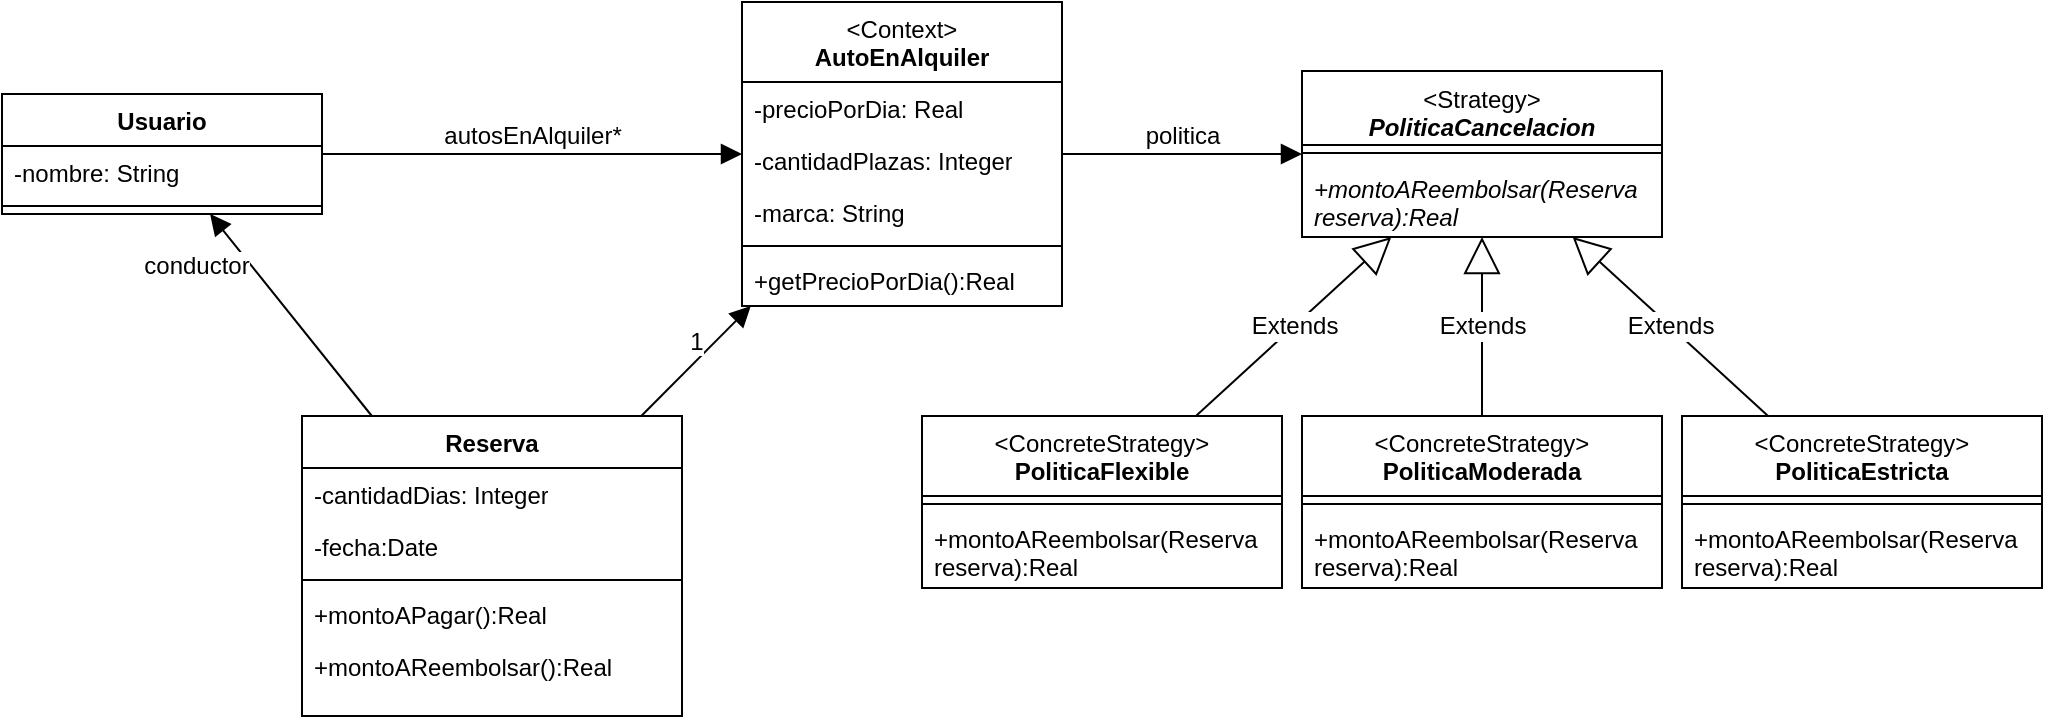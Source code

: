 <mxfile version="26.2.13">
  <diagram name="Página-1" id="u5RyIIWz56YAsa24G3Gc">
    <mxGraphModel dx="719" dy="2281" grid="1" gridSize="10" guides="1" tooltips="1" connect="1" arrows="1" fold="1" page="0" pageScale="1" pageWidth="827" pageHeight="1169" math="0" shadow="0">
      <root>
        <mxCell id="0" />
        <mxCell id="1" parent="0" />
        <mxCell id="pgb4HlOkiDtCLSu0nFpp-1" value="Usuario" style="swimlane;fontStyle=1;align=center;verticalAlign=top;childLayout=stackLayout;horizontal=1;startSize=26;horizontalStack=0;resizeParent=1;resizeParentMax=0;resizeLast=0;collapsible=1;marginBottom=0;whiteSpace=wrap;html=1;" vertex="1" parent="1">
          <mxGeometry x="90" y="-471" width="160" height="60" as="geometry" />
        </mxCell>
        <mxCell id="pgb4HlOkiDtCLSu0nFpp-2" value="-nombre: String" style="text;strokeColor=none;fillColor=none;align=left;verticalAlign=top;spacingLeft=4;spacingRight=4;overflow=hidden;rotatable=0;points=[[0,0.5],[1,0.5]];portConstraint=eastwest;whiteSpace=wrap;html=1;" vertex="1" parent="pgb4HlOkiDtCLSu0nFpp-1">
          <mxGeometry y="26" width="160" height="26" as="geometry" />
        </mxCell>
        <mxCell id="pgb4HlOkiDtCLSu0nFpp-3" value="" style="line;strokeWidth=1;fillColor=none;align=left;verticalAlign=middle;spacingTop=-1;spacingLeft=3;spacingRight=3;rotatable=0;labelPosition=right;points=[];portConstraint=eastwest;strokeColor=inherit;" vertex="1" parent="pgb4HlOkiDtCLSu0nFpp-1">
          <mxGeometry y="52" width="160" height="8" as="geometry" />
        </mxCell>
        <mxCell id="pgb4HlOkiDtCLSu0nFpp-5" value="&lt;span style=&quot;font-weight: normal;&quot;&gt;&amp;lt;Context&amp;gt;&lt;/span&gt;&lt;br&gt;AutoEnAlquiler" style="swimlane;fontStyle=1;align=center;verticalAlign=top;childLayout=stackLayout;horizontal=1;startSize=40;horizontalStack=0;resizeParent=1;resizeParentMax=0;resizeLast=0;collapsible=1;marginBottom=0;whiteSpace=wrap;html=1;" vertex="1" parent="1">
          <mxGeometry x="460" y="-517" width="160" height="152" as="geometry" />
        </mxCell>
        <mxCell id="pgb4HlOkiDtCLSu0nFpp-6" value="-precioPorDia: Real" style="text;strokeColor=none;fillColor=none;align=left;verticalAlign=top;spacingLeft=4;spacingRight=4;overflow=hidden;rotatable=0;points=[[0,0.5],[1,0.5]];portConstraint=eastwest;whiteSpace=wrap;html=1;" vertex="1" parent="pgb4HlOkiDtCLSu0nFpp-5">
          <mxGeometry y="40" width="160" height="26" as="geometry" />
        </mxCell>
        <mxCell id="pgb4HlOkiDtCLSu0nFpp-9" value="-cantidadPlazas: Integer" style="text;strokeColor=none;fillColor=none;align=left;verticalAlign=top;spacingLeft=4;spacingRight=4;overflow=hidden;rotatable=0;points=[[0,0.5],[1,0.5]];portConstraint=eastwest;whiteSpace=wrap;html=1;" vertex="1" parent="pgb4HlOkiDtCLSu0nFpp-5">
          <mxGeometry y="66" width="160" height="26" as="geometry" />
        </mxCell>
        <mxCell id="pgb4HlOkiDtCLSu0nFpp-10" value="-marca: String" style="text;strokeColor=none;fillColor=none;align=left;verticalAlign=top;spacingLeft=4;spacingRight=4;overflow=hidden;rotatable=0;points=[[0,0.5],[1,0.5]];portConstraint=eastwest;whiteSpace=wrap;html=1;" vertex="1" parent="pgb4HlOkiDtCLSu0nFpp-5">
          <mxGeometry y="92" width="160" height="26" as="geometry" />
        </mxCell>
        <mxCell id="pgb4HlOkiDtCLSu0nFpp-7" value="" style="line;strokeWidth=1;fillColor=none;align=left;verticalAlign=middle;spacingTop=-1;spacingLeft=3;spacingRight=3;rotatable=0;labelPosition=right;points=[];portConstraint=eastwest;strokeColor=inherit;" vertex="1" parent="pgb4HlOkiDtCLSu0nFpp-5">
          <mxGeometry y="118" width="160" height="8" as="geometry" />
        </mxCell>
        <mxCell id="pgb4HlOkiDtCLSu0nFpp-44" value="+getPrecioPorDia():Real" style="text;strokeColor=none;fillColor=none;align=left;verticalAlign=top;spacingLeft=4;spacingRight=4;overflow=hidden;rotatable=0;points=[[0,0.5],[1,0.5]];portConstraint=eastwest;whiteSpace=wrap;html=1;" vertex="1" parent="pgb4HlOkiDtCLSu0nFpp-5">
          <mxGeometry y="126" width="160" height="26" as="geometry" />
        </mxCell>
        <mxCell id="pgb4HlOkiDtCLSu0nFpp-11" value="Reserva" style="swimlane;fontStyle=1;align=center;verticalAlign=top;childLayout=stackLayout;horizontal=1;startSize=26;horizontalStack=0;resizeParent=1;resizeParentMax=0;resizeLast=0;collapsible=1;marginBottom=0;whiteSpace=wrap;html=1;" vertex="1" parent="1">
          <mxGeometry x="240" y="-310" width="190" height="150" as="geometry" />
        </mxCell>
        <mxCell id="pgb4HlOkiDtCLSu0nFpp-12" value="-cantidadDias: Integer" style="text;strokeColor=none;fillColor=none;align=left;verticalAlign=top;spacingLeft=4;spacingRight=4;overflow=hidden;rotatable=0;points=[[0,0.5],[1,0.5]];portConstraint=eastwest;whiteSpace=wrap;html=1;" vertex="1" parent="pgb4HlOkiDtCLSu0nFpp-11">
          <mxGeometry y="26" width="190" height="26" as="geometry" />
        </mxCell>
        <mxCell id="pgb4HlOkiDtCLSu0nFpp-15" value="-fecha:Date" style="text;strokeColor=none;fillColor=none;align=left;verticalAlign=top;spacingLeft=4;spacingRight=4;overflow=hidden;rotatable=0;points=[[0,0.5],[1,0.5]];portConstraint=eastwest;whiteSpace=wrap;html=1;" vertex="1" parent="pgb4HlOkiDtCLSu0nFpp-11">
          <mxGeometry y="52" width="190" height="26" as="geometry" />
        </mxCell>
        <mxCell id="pgb4HlOkiDtCLSu0nFpp-13" value="" style="line;strokeWidth=1;fillColor=none;align=left;verticalAlign=middle;spacingTop=-1;spacingLeft=3;spacingRight=3;rotatable=0;labelPosition=right;points=[];portConstraint=eastwest;strokeColor=inherit;" vertex="1" parent="pgb4HlOkiDtCLSu0nFpp-11">
          <mxGeometry y="78" width="190" height="8" as="geometry" />
        </mxCell>
        <mxCell id="pgb4HlOkiDtCLSu0nFpp-14" value="+montoAPagar():Real" style="text;strokeColor=none;fillColor=none;align=left;verticalAlign=top;spacingLeft=4;spacingRight=4;overflow=hidden;rotatable=0;points=[[0,0.5],[1,0.5]];portConstraint=eastwest;whiteSpace=wrap;html=1;" vertex="1" parent="pgb4HlOkiDtCLSu0nFpp-11">
          <mxGeometry y="86" width="190" height="26" as="geometry" />
        </mxCell>
        <mxCell id="pgb4HlOkiDtCLSu0nFpp-16" value="+montoAReembolsar():Real" style="text;strokeColor=none;fillColor=none;align=left;verticalAlign=top;spacingLeft=4;spacingRight=4;overflow=hidden;rotatable=0;points=[[0,0.5],[1,0.5]];portConstraint=eastwest;whiteSpace=wrap;html=1;" vertex="1" parent="pgb4HlOkiDtCLSu0nFpp-11">
          <mxGeometry y="112" width="190" height="38" as="geometry" />
        </mxCell>
        <mxCell id="pgb4HlOkiDtCLSu0nFpp-17" value="1" style="html=1;verticalAlign=bottom;endArrow=block;curved=0;rounded=0;fontSize=12;startSize=8;endSize=8;" edge="1" parent="1" source="pgb4HlOkiDtCLSu0nFpp-11" target="pgb4HlOkiDtCLSu0nFpp-5">
          <mxGeometry width="80" relative="1" as="geometry">
            <mxPoint x="310" y="-450" as="sourcePoint" />
            <mxPoint x="390" y="-450" as="targetPoint" />
          </mxGeometry>
        </mxCell>
        <mxCell id="pgb4HlOkiDtCLSu0nFpp-18" value="conductor" style="html=1;verticalAlign=bottom;endArrow=block;curved=0;rounded=0;fontSize=12;startSize=8;endSize=8;" edge="1" parent="1" source="pgb4HlOkiDtCLSu0nFpp-11" target="pgb4HlOkiDtCLSu0nFpp-1">
          <mxGeometry x="0.646" y="28" width="80" relative="1" as="geometry">
            <mxPoint x="310" y="-450" as="sourcePoint" />
            <mxPoint x="390" y="-450" as="targetPoint" />
            <mxPoint x="1" as="offset" />
          </mxGeometry>
        </mxCell>
        <mxCell id="pgb4HlOkiDtCLSu0nFpp-19" value="autosEnAlquiler*" style="html=1;verticalAlign=bottom;endArrow=block;curved=0;rounded=0;fontSize=12;startSize=8;endSize=8;" edge="1" parent="1" source="pgb4HlOkiDtCLSu0nFpp-1" target="pgb4HlOkiDtCLSu0nFpp-5">
          <mxGeometry width="80" relative="1" as="geometry">
            <mxPoint x="310" y="-450" as="sourcePoint" />
            <mxPoint x="390" y="-450" as="targetPoint" />
            <mxPoint as="offset" />
          </mxGeometry>
        </mxCell>
        <mxCell id="pgb4HlOkiDtCLSu0nFpp-20" value="&lt;div&gt;&lt;span style=&quot;font-weight: normal;&quot;&gt;&amp;lt;Strategy&amp;gt;&lt;/span&gt;&lt;/div&gt;&lt;i&gt;PoliticaCancelacion&lt;/i&gt;" style="swimlane;fontStyle=1;align=center;verticalAlign=top;childLayout=stackLayout;horizontal=1;startSize=37;horizontalStack=0;resizeParent=1;resizeParentMax=0;resizeLast=0;collapsible=1;marginBottom=0;whiteSpace=wrap;html=1;" vertex="1" parent="1">
          <mxGeometry x="740" y="-482.5" width="180" height="83" as="geometry" />
        </mxCell>
        <mxCell id="pgb4HlOkiDtCLSu0nFpp-22" value="" style="line;strokeWidth=1;fillColor=none;align=left;verticalAlign=middle;spacingTop=-1;spacingLeft=3;spacingRight=3;rotatable=0;labelPosition=right;points=[];portConstraint=eastwest;strokeColor=inherit;" vertex="1" parent="pgb4HlOkiDtCLSu0nFpp-20">
          <mxGeometry y="37" width="180" height="8" as="geometry" />
        </mxCell>
        <mxCell id="pgb4HlOkiDtCLSu0nFpp-45" value="+montoAReembolsar(Reserva reserva):Real" style="text;strokeColor=none;fillColor=none;align=left;verticalAlign=top;spacingLeft=4;spacingRight=4;overflow=hidden;rotatable=0;points=[[0,0.5],[1,0.5]];portConstraint=eastwest;whiteSpace=wrap;html=1;fontStyle=2" vertex="1" parent="pgb4HlOkiDtCLSu0nFpp-20">
          <mxGeometry y="45" width="180" height="38" as="geometry" />
        </mxCell>
        <mxCell id="pgb4HlOkiDtCLSu0nFpp-28" value="&lt;span style=&quot;font-weight: normal;&quot;&gt;&amp;lt;ConcreteStrategy&amp;gt;&lt;/span&gt;&lt;br&gt;PoliticaFlexible" style="swimlane;fontStyle=1;align=center;verticalAlign=top;childLayout=stackLayout;horizontal=1;startSize=40;horizontalStack=0;resizeParent=1;resizeParentMax=0;resizeLast=0;collapsible=1;marginBottom=0;whiteSpace=wrap;html=1;" vertex="1" parent="1">
          <mxGeometry x="550" y="-310" width="180" height="86" as="geometry" />
        </mxCell>
        <mxCell id="pgb4HlOkiDtCLSu0nFpp-30" value="" style="line;strokeWidth=1;fillColor=none;align=left;verticalAlign=middle;spacingTop=-1;spacingLeft=3;spacingRight=3;rotatable=0;labelPosition=right;points=[];portConstraint=eastwest;strokeColor=inherit;" vertex="1" parent="pgb4HlOkiDtCLSu0nFpp-28">
          <mxGeometry y="40" width="180" height="8" as="geometry" />
        </mxCell>
        <mxCell id="pgb4HlOkiDtCLSu0nFpp-47" value="+montoAReembolsar(Reserva reserva):Real" style="text;strokeColor=none;fillColor=none;align=left;verticalAlign=top;spacingLeft=4;spacingRight=4;overflow=hidden;rotatable=0;points=[[0,0.5],[1,0.5]];portConstraint=eastwest;whiteSpace=wrap;html=1;fontStyle=0" vertex="1" parent="pgb4HlOkiDtCLSu0nFpp-28">
          <mxGeometry y="48" width="180" height="38" as="geometry" />
        </mxCell>
        <mxCell id="pgb4HlOkiDtCLSu0nFpp-32" value="&lt;span style=&quot;font-weight: 400;&quot;&gt;&amp;lt;ConcreteStrategy&amp;gt;&lt;/span&gt;&lt;br&gt;PoliticaModerada" style="swimlane;fontStyle=1;align=center;verticalAlign=top;childLayout=stackLayout;horizontal=1;startSize=40;horizontalStack=0;resizeParent=1;resizeParentMax=0;resizeLast=0;collapsible=1;marginBottom=0;whiteSpace=wrap;html=1;" vertex="1" parent="1">
          <mxGeometry x="740" y="-310" width="180" height="86" as="geometry" />
        </mxCell>
        <mxCell id="pgb4HlOkiDtCLSu0nFpp-34" value="" style="line;strokeWidth=1;fillColor=none;align=left;verticalAlign=middle;spacingTop=-1;spacingLeft=3;spacingRight=3;rotatable=0;labelPosition=right;points=[];portConstraint=eastwest;strokeColor=inherit;" vertex="1" parent="pgb4HlOkiDtCLSu0nFpp-32">
          <mxGeometry y="40" width="180" height="8" as="geometry" />
        </mxCell>
        <mxCell id="pgb4HlOkiDtCLSu0nFpp-48" value="+montoAReembolsar(Reserva reserva):Real" style="text;strokeColor=none;fillColor=none;align=left;verticalAlign=top;spacingLeft=4;spacingRight=4;overflow=hidden;rotatable=0;points=[[0,0.5],[1,0.5]];portConstraint=eastwest;whiteSpace=wrap;html=1;fontStyle=0" vertex="1" parent="pgb4HlOkiDtCLSu0nFpp-32">
          <mxGeometry y="48" width="180" height="38" as="geometry" />
        </mxCell>
        <mxCell id="pgb4HlOkiDtCLSu0nFpp-36" value="&lt;span style=&quot;font-weight: 400;&quot;&gt;&amp;lt;ConcreteStrategy&amp;gt;&lt;/span&gt;&lt;br&gt;PoliticaEstricta" style="swimlane;fontStyle=1;align=center;verticalAlign=top;childLayout=stackLayout;horizontal=1;startSize=40;horizontalStack=0;resizeParent=1;resizeParentMax=0;resizeLast=0;collapsible=1;marginBottom=0;whiteSpace=wrap;html=1;" vertex="1" parent="1">
          <mxGeometry x="930" y="-310" width="180" height="86" as="geometry" />
        </mxCell>
        <mxCell id="pgb4HlOkiDtCLSu0nFpp-38" value="" style="line;strokeWidth=1;fillColor=none;align=left;verticalAlign=middle;spacingTop=-1;spacingLeft=3;spacingRight=3;rotatable=0;labelPosition=right;points=[];portConstraint=eastwest;strokeColor=inherit;" vertex="1" parent="pgb4HlOkiDtCLSu0nFpp-36">
          <mxGeometry y="40" width="180" height="8" as="geometry" />
        </mxCell>
        <mxCell id="pgb4HlOkiDtCLSu0nFpp-49" value="+montoAReembolsar(Reserva reserva):Real" style="text;strokeColor=none;fillColor=none;align=left;verticalAlign=top;spacingLeft=4;spacingRight=4;overflow=hidden;rotatable=0;points=[[0,0.5],[1,0.5]];portConstraint=eastwest;whiteSpace=wrap;html=1;fontStyle=0" vertex="1" parent="pgb4HlOkiDtCLSu0nFpp-36">
          <mxGeometry y="48" width="180" height="38" as="geometry" />
        </mxCell>
        <mxCell id="pgb4HlOkiDtCLSu0nFpp-40" value="politica" style="html=1;verticalAlign=bottom;endArrow=block;curved=0;rounded=0;fontSize=12;startSize=8;endSize=8;" edge="1" parent="1" source="pgb4HlOkiDtCLSu0nFpp-5" target="pgb4HlOkiDtCLSu0nFpp-20">
          <mxGeometry width="80" relative="1" as="geometry">
            <mxPoint x="360" y="-190" as="sourcePoint" />
            <mxPoint x="440" y="-190" as="targetPoint" />
          </mxGeometry>
        </mxCell>
        <mxCell id="pgb4HlOkiDtCLSu0nFpp-41" value="Extends" style="endArrow=block;endSize=16;endFill=0;html=1;rounded=0;fontSize=12;curved=1;" edge="1" parent="1" source="pgb4HlOkiDtCLSu0nFpp-28" target="pgb4HlOkiDtCLSu0nFpp-20">
          <mxGeometry width="160" relative="1" as="geometry">
            <mxPoint x="320" y="-190" as="sourcePoint" />
            <mxPoint x="480" y="-190" as="targetPoint" />
          </mxGeometry>
        </mxCell>
        <mxCell id="pgb4HlOkiDtCLSu0nFpp-42" value="Extends" style="endArrow=block;endSize=16;endFill=0;html=1;rounded=0;fontSize=12;curved=1;" edge="1" parent="1" source="pgb4HlOkiDtCLSu0nFpp-32" target="pgb4HlOkiDtCLSu0nFpp-20">
          <mxGeometry width="160" relative="1" as="geometry">
            <mxPoint x="691" y="-300" as="sourcePoint" />
            <mxPoint x="789" y="-401" as="targetPoint" />
          </mxGeometry>
        </mxCell>
        <mxCell id="pgb4HlOkiDtCLSu0nFpp-43" value="Extends" style="endArrow=block;endSize=16;endFill=0;html=1;rounded=0;fontSize=12;curved=1;" edge="1" parent="1" source="pgb4HlOkiDtCLSu0nFpp-36" target="pgb4HlOkiDtCLSu0nFpp-20">
          <mxGeometry width="160" relative="1" as="geometry">
            <mxPoint x="830" y="-300" as="sourcePoint" />
            <mxPoint x="830" y="-401" as="targetPoint" />
          </mxGeometry>
        </mxCell>
      </root>
    </mxGraphModel>
  </diagram>
</mxfile>
